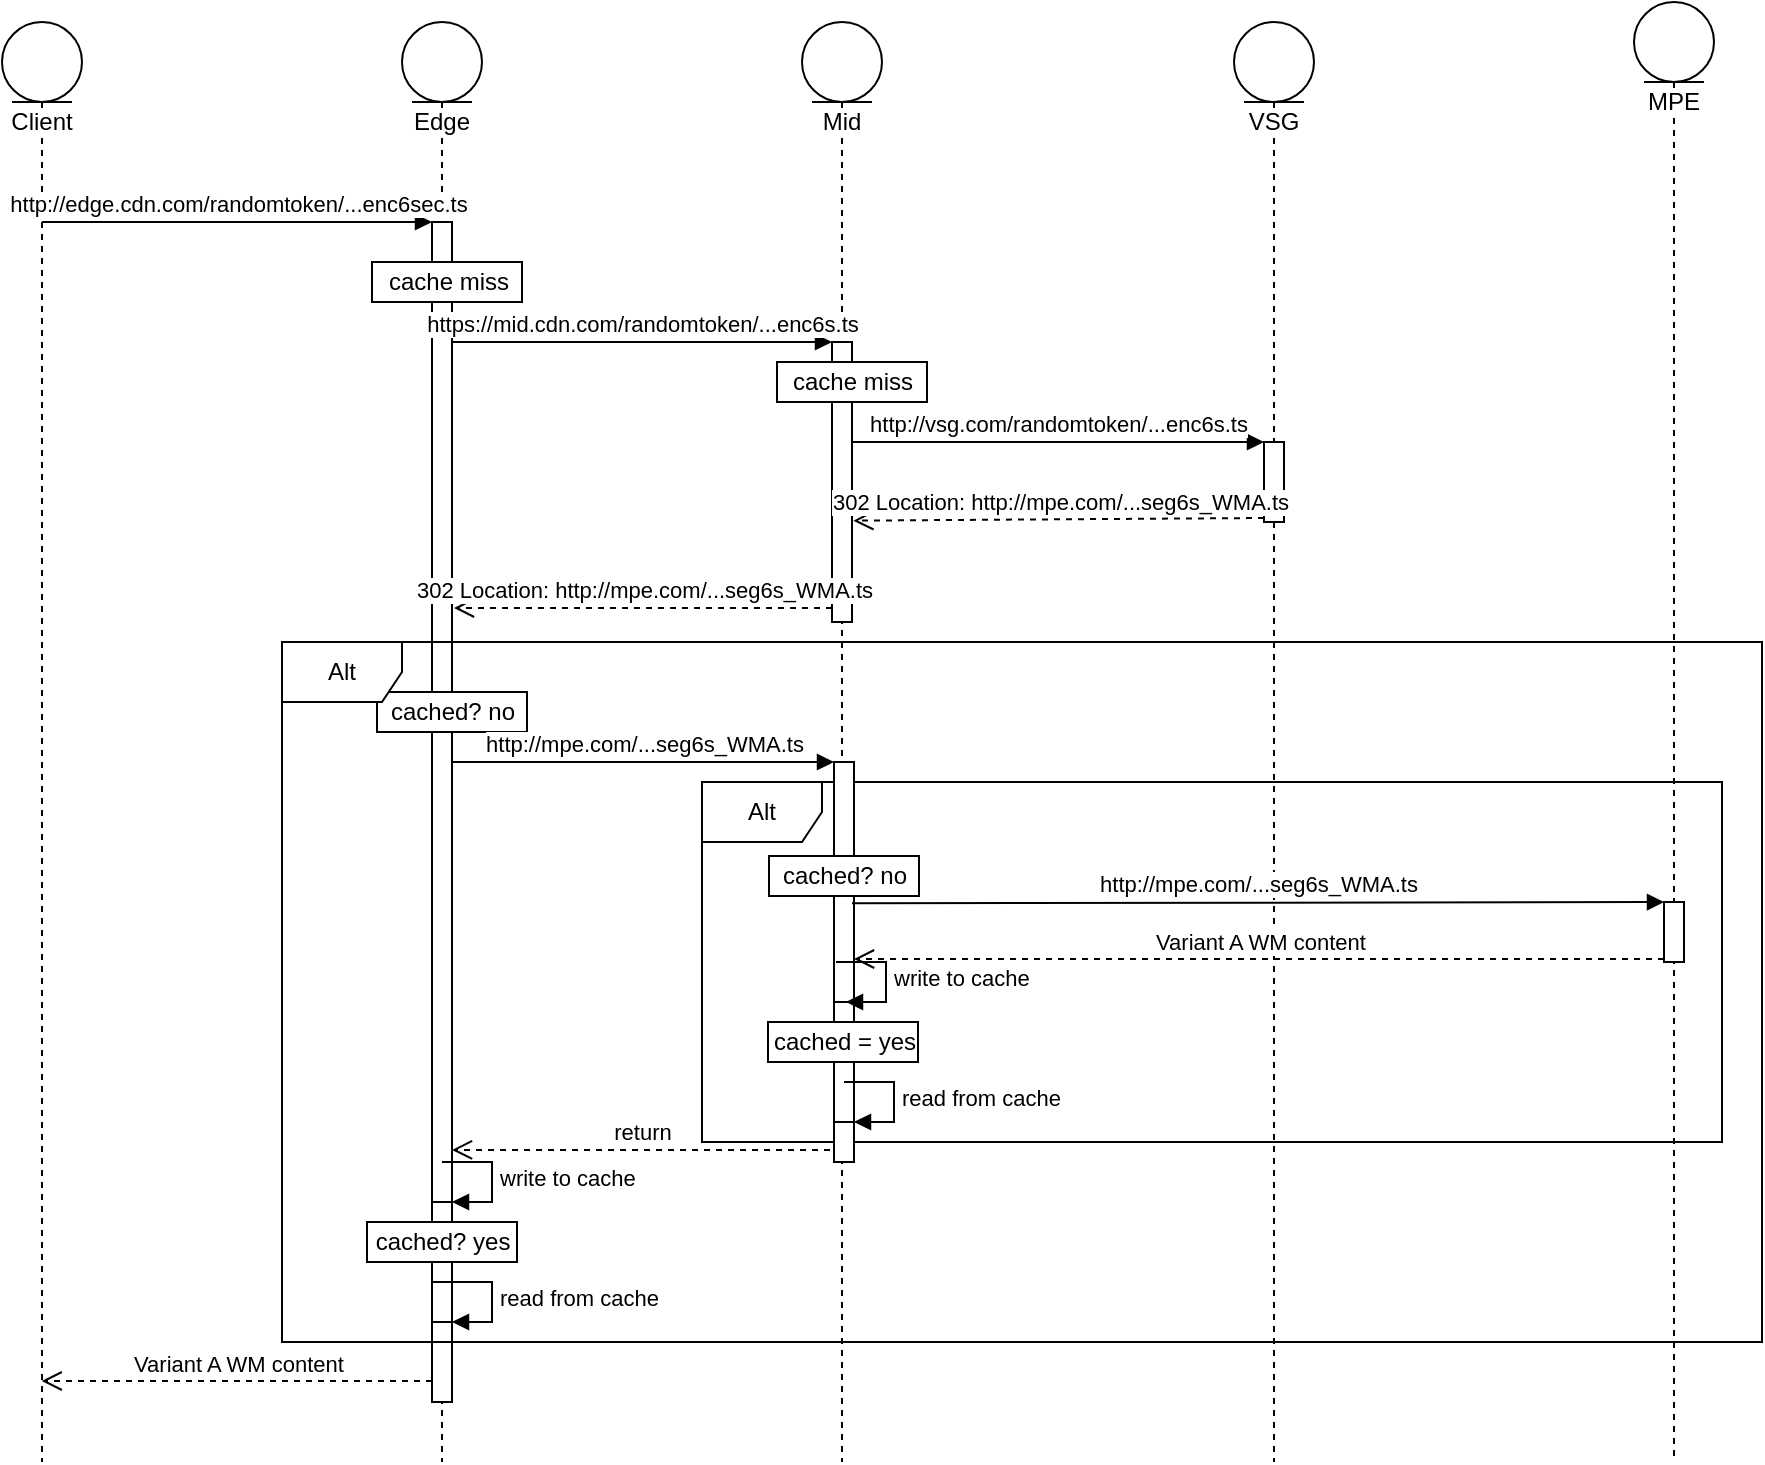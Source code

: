 <mxfile version="11.3.0" type="github" pages="1"><diagram id="XXOBGgIEzYqRKD8SYbQn" name="Page-1"><mxGraphModel dx="1348" dy="675" grid="1" gridSize="10" guides="1" tooltips="1" connect="1" arrows="1" fold="1" page="1" pageScale="1" pageWidth="1700" pageHeight="1100" math="0" shadow="0"><root><mxCell id="0"/><mxCell id="1" parent="0"/><mxCell id="WeOb4nF_RiPekPAVT-G5-27" value="Alt" style="shape=umlFrame;whiteSpace=wrap;html=1;" vertex="1" parent="1"><mxGeometry x="410" y="460" width="510" height="180" as="geometry"/></mxCell><mxCell id="aHkdRRv0qBwH48X6Rz82-5" value="Client" style="shape=umlLifeline;participant=umlEntity;perimeter=lifelinePerimeter;whiteSpace=wrap;html=1;container=1;collapsible=0;recursiveResize=0;verticalAlign=top;spacingTop=36;labelBackgroundColor=#ffffff;outlineConnect=0;" parent="1" vertex="1"><mxGeometry x="60" y="80" width="40" height="720" as="geometry"/></mxCell><mxCell id="aHkdRRv0qBwH48X6Rz82-6" value="Edge" style="shape=umlLifeline;participant=umlEntity;perimeter=lifelinePerimeter;whiteSpace=wrap;html=1;container=1;collapsible=0;recursiveResize=0;verticalAlign=top;spacingTop=36;labelBackgroundColor=#ffffff;outlineConnect=0;" parent="1" vertex="1"><mxGeometry x="260" y="80" width="40" height="720" as="geometry"/></mxCell><mxCell id="aHkdRRv0qBwH48X6Rz82-10" value="" style="html=1;points=[];perimeter=orthogonalPerimeter;" parent="aHkdRRv0qBwH48X6Rz82-6" vertex="1"><mxGeometry x="15" y="100" width="10" height="590" as="geometry"/></mxCell><mxCell id="WeOb4nF_RiPekPAVT-G5-29" value="" style="html=1;points=[];perimeter=orthogonalPerimeter;" vertex="1" parent="aHkdRRv0qBwH48X6Rz82-6"><mxGeometry x="15" y="590" width="10" height="40" as="geometry"/></mxCell><mxCell id="WeOb4nF_RiPekPAVT-G5-30" value="write to cache" style="edgeStyle=orthogonalEdgeStyle;html=1;align=left;spacingLeft=2;endArrow=block;rounded=0;entryX=1;entryY=0;" edge="1" target="WeOb4nF_RiPekPAVT-G5-29" parent="aHkdRRv0qBwH48X6Rz82-6"><mxGeometry relative="1" as="geometry"><mxPoint x="20" y="570" as="sourcePoint"/><Array as="points"><mxPoint x="45" y="570"/></Array></mxGeometry></mxCell><mxCell id="WeOb4nF_RiPekPAVT-G5-32" value="" style="html=1;points=[];perimeter=orthogonalPerimeter;" vertex="1" parent="aHkdRRv0qBwH48X6Rz82-6"><mxGeometry x="15" y="650" width="10" height="40" as="geometry"/></mxCell><mxCell id="WeOb4nF_RiPekPAVT-G5-33" value="read from cache" style="edgeStyle=orthogonalEdgeStyle;html=1;align=left;spacingLeft=2;endArrow=block;rounded=0;entryX=1;entryY=0;" edge="1" target="WeOb4nF_RiPekPAVT-G5-32" parent="aHkdRRv0qBwH48X6Rz82-6"><mxGeometry relative="1" as="geometry"><mxPoint x="20" y="630" as="sourcePoint"/><Array as="points"><mxPoint x="45" y="630"/></Array></mxGeometry></mxCell><mxCell id="aHkdRRv0qBwH48X6Rz82-7" value="Mid" style="shape=umlLifeline;participant=umlEntity;perimeter=lifelinePerimeter;whiteSpace=wrap;html=1;container=1;collapsible=0;recursiveResize=0;verticalAlign=top;spacingTop=36;labelBackgroundColor=#ffffff;outlineConnect=0;" parent="1" vertex="1"><mxGeometry x="460" y="80" width="40" height="720" as="geometry"/></mxCell><mxCell id="WeOb4nF_RiPekPAVT-G5-15" value="" style="html=1;points=[];perimeter=orthogonalPerimeter;" vertex="1" parent="aHkdRRv0qBwH48X6Rz82-7"><mxGeometry x="16" y="370" width="10" height="150" as="geometry"/></mxCell><mxCell id="WeOb4nF_RiPekPAVT-G5-22" value="" style="html=1;points=[];perimeter=orthogonalPerimeter;" vertex="1" parent="aHkdRRv0qBwH48X6Rz82-7"><mxGeometry x="16" y="490" width="10" height="60" as="geometry"/></mxCell><mxCell id="WeOb4nF_RiPekPAVT-G5-23" value="write to cache" style="edgeStyle=orthogonalEdgeStyle;html=1;align=left;spacingLeft=2;endArrow=block;rounded=0;entryX=1;entryY=0;" edge="1" parent="aHkdRRv0qBwH48X6Rz82-7"><mxGeometry relative="1" as="geometry"><mxPoint x="17" y="470" as="sourcePoint"/><Array as="points"><mxPoint x="42" y="470"/></Array><mxPoint x="22" y="490" as="targetPoint"/></mxGeometry></mxCell><mxCell id="WeOb4nF_RiPekPAVT-G5-25" value="" style="html=1;points=[];perimeter=orthogonalPerimeter;" vertex="1" parent="aHkdRRv0qBwH48X6Rz82-7"><mxGeometry x="16" y="550" width="10" height="20" as="geometry"/></mxCell><mxCell id="WeOb4nF_RiPekPAVT-G5-26" value="read from cache" style="edgeStyle=orthogonalEdgeStyle;html=1;align=left;spacingLeft=2;endArrow=block;rounded=0;entryX=1;entryY=0;" edge="1" target="WeOb4nF_RiPekPAVT-G5-25" parent="aHkdRRv0qBwH48X6Rz82-7"><mxGeometry relative="1" as="geometry"><mxPoint x="21" y="530" as="sourcePoint"/><Array as="points"><mxPoint x="46" y="530"/></Array></mxGeometry></mxCell><mxCell id="aHkdRRv0qBwH48X6Rz82-8" value="VSG" style="shape=umlLifeline;participant=umlEntity;perimeter=lifelinePerimeter;whiteSpace=wrap;html=1;container=1;collapsible=0;recursiveResize=0;verticalAlign=top;spacingTop=36;labelBackgroundColor=#ffffff;outlineConnect=0;" parent="1" vertex="1"><mxGeometry x="676" y="80" width="40" height="720" as="geometry"/></mxCell><mxCell id="WeOb4nF_RiPekPAVT-G5-8" value="" style="html=1;points=[];perimeter=orthogonalPerimeter;" vertex="1" parent="aHkdRRv0qBwH48X6Rz82-8"><mxGeometry x="15" y="210" width="10" height="40" as="geometry"/></mxCell><mxCell id="aHkdRRv0qBwH48X6Rz82-9" value="MPE" style="shape=umlLifeline;participant=umlEntity;perimeter=lifelinePerimeter;whiteSpace=wrap;html=1;container=1;collapsible=0;recursiveResize=0;verticalAlign=top;spacingTop=36;labelBackgroundColor=#ffffff;outlineConnect=0;" parent="1" vertex="1"><mxGeometry x="876" y="70" width="40" height="730" as="geometry"/></mxCell><mxCell id="WeOb4nF_RiPekPAVT-G5-19" value="" style="html=1;points=[];perimeter=orthogonalPerimeter;" vertex="1" parent="aHkdRRv0qBwH48X6Rz82-9"><mxGeometry x="15" y="450" width="10" height="30" as="geometry"/></mxCell><mxCell id="aHkdRRv0qBwH48X6Rz82-11" value="http://edge.cdn.com/randomtoken/...enc6sec.ts" style="html=1;verticalAlign=bottom;endArrow=block;entryX=0;entryY=0;" parent="1" source="aHkdRRv0qBwH48X6Rz82-5" target="aHkdRRv0qBwH48X6Rz82-10" edge="1"><mxGeometry relative="1" as="geometry"><mxPoint x="205" y="180" as="sourcePoint"/></mxGeometry></mxCell><mxCell id="aHkdRRv0qBwH48X6Rz82-12" value="Variant A WM content" style="html=1;verticalAlign=bottom;endArrow=open;dashed=1;endSize=8;exitX=0;exitY=0.95;" parent="1" edge="1"><mxGeometry relative="1" as="geometry"><mxPoint x="79.833" y="759.5" as="targetPoint"/><mxPoint x="275" y="759.5" as="sourcePoint"/></mxGeometry></mxCell><mxCell id="aHkdRRv0qBwH48X6Rz82-17" value="" style="html=1;points=[];perimeter=orthogonalPerimeter;" parent="1" vertex="1"><mxGeometry x="475" y="240" width="10" height="140" as="geometry"/></mxCell><mxCell id="aHkdRRv0qBwH48X6Rz82-18" value="https://mid.cdn.com/randomtoken/...enc6s.ts" style="html=1;verticalAlign=bottom;endArrow=block;entryX=0;entryY=0;" parent="1" target="aHkdRRv0qBwH48X6Rz82-17" edge="1"><mxGeometry relative="1" as="geometry"><mxPoint x="285" y="240" as="sourcePoint"/></mxGeometry></mxCell><mxCell id="aHkdRRv0qBwH48X6Rz82-19" value="&lt;div&gt;302 Location: http://mpe.com/...seg6s_WMA.ts&lt;br&gt;&lt;/div&gt;" style="html=1;verticalAlign=bottom;endArrow=open;dashed=1;endSize=8;exitX=0;exitY=0.95;" parent="1" source="aHkdRRv0qBwH48X6Rz82-17" edge="1"><mxGeometry relative="1" as="geometry"><mxPoint x="286" y="373" as="targetPoint"/></mxGeometry></mxCell><mxCell id="aHkdRRv0qBwH48X6Rz82-20" value="cache miss" style="html=1;" parent="1" vertex="1"><mxGeometry x="245" y="200" width="75" height="20" as="geometry"/></mxCell><mxCell id="WeOb4nF_RiPekPAVT-G5-2" value="cache miss" style="html=1;" vertex="1" parent="1"><mxGeometry x="447.5" y="250" width="75" height="20" as="geometry"/></mxCell><mxCell id="WeOb4nF_RiPekPAVT-G5-9" value="http://vsg.com/randomtoken/...enc6s.ts" style="html=1;verticalAlign=bottom;endArrow=block;entryX=0;entryY=0;" edge="1" target="WeOb4nF_RiPekPAVT-G5-8" parent="1" source="aHkdRRv0qBwH48X6Rz82-17"><mxGeometry relative="1" as="geometry"><mxPoint x="621" y="290" as="sourcePoint"/></mxGeometry></mxCell><mxCell id="WeOb4nF_RiPekPAVT-G5-10" value="&lt;div&gt;302 Location: http://mpe.com/...seg6s_WMA.ts&lt;br&gt;&lt;/div&gt;" style="html=1;verticalAlign=bottom;endArrow=open;dashed=1;endSize=8;exitX=0;exitY=0.95;align=center;entryX=1.067;entryY=0.638;entryDx=0;entryDy=0;entryPerimeter=0;" edge="1" source="WeOb4nF_RiPekPAVT-G5-8" parent="1" target="aHkdRRv0qBwH48X6Rz82-17"><mxGeometry relative="1" as="geometry"><mxPoint x="485" y="333" as="targetPoint"/></mxGeometry></mxCell><mxCell id="WeOb4nF_RiPekPAVT-G5-14" value="cached? no" style="html=1;" vertex="1" parent="1"><mxGeometry x="247.5" y="415" width="75" height="20" as="geometry"/></mxCell><mxCell id="WeOb4nF_RiPekPAVT-G5-16" value="http://mpe.com/...seg6s_WMA.ts" style="html=1;verticalAlign=bottom;endArrow=block;entryX=0;entryY=0;" edge="1" target="WeOb4nF_RiPekPAVT-G5-15" parent="1" source="aHkdRRv0qBwH48X6Rz82-10"><mxGeometry relative="1" as="geometry"><mxPoint x="406" y="460" as="sourcePoint"/></mxGeometry></mxCell><mxCell id="WeOb4nF_RiPekPAVT-G5-17" value="return" style="html=1;verticalAlign=bottom;endArrow=open;dashed=1;endSize=8;exitX=-0.2;exitY=0.983;exitDx=0;exitDy=0;exitPerimeter=0;" edge="1" parent="1"><mxGeometry relative="1" as="geometry"><mxPoint x="285" y="643.98" as="targetPoint"/><mxPoint x="474" y="643.98" as="sourcePoint"/></mxGeometry></mxCell><mxCell id="WeOb4nF_RiPekPAVT-G5-18" value="cached? no" style="html=1;" vertex="1" parent="1"><mxGeometry x="443.5" y="497" width="75" height="20" as="geometry"/></mxCell><mxCell id="WeOb4nF_RiPekPAVT-G5-21" value="Variant A WM content" style="html=1;verticalAlign=bottom;endArrow=open;dashed=1;endSize=8;exitX=0;exitY=0.95;" edge="1" source="WeOb4nF_RiPekPAVT-G5-19" parent="1" target="WeOb4nF_RiPekPAVT-G5-15"><mxGeometry relative="1" as="geometry"><mxPoint x="821" y="546" as="targetPoint"/></mxGeometry></mxCell><mxCell id="WeOb4nF_RiPekPAVT-G5-24" value="cached = yes" style="html=1;" vertex="1" parent="1"><mxGeometry x="443" y="580" width="75" height="20" as="geometry"/></mxCell><mxCell id="WeOb4nF_RiPekPAVT-G5-20" value="http://mpe.com/...seg6s_WMA.ts" style="html=1;verticalAlign=bottom;endArrow=block;entryX=0;entryY=0;exitX=0.9;exitY=0.471;exitDx=0;exitDy=0;exitPerimeter=0;" edge="1" target="WeOb4nF_RiPekPAVT-G5-19" parent="1" source="WeOb4nF_RiPekPAVT-G5-15"><mxGeometry relative="1" as="geometry"><mxPoint x="490" y="490" as="sourcePoint"/></mxGeometry></mxCell><mxCell id="WeOb4nF_RiPekPAVT-G5-31" value="cached? yes" style="html=1;" vertex="1" parent="1"><mxGeometry x="242.5" y="680" width="75" height="20" as="geometry"/></mxCell><mxCell id="WeOb4nF_RiPekPAVT-G5-34" value="Alt" style="shape=umlFrame;whiteSpace=wrap;html=1;" vertex="1" parent="1"><mxGeometry x="200" y="390" width="740" height="350" as="geometry"/></mxCell></root></mxGraphModel></diagram></mxfile>